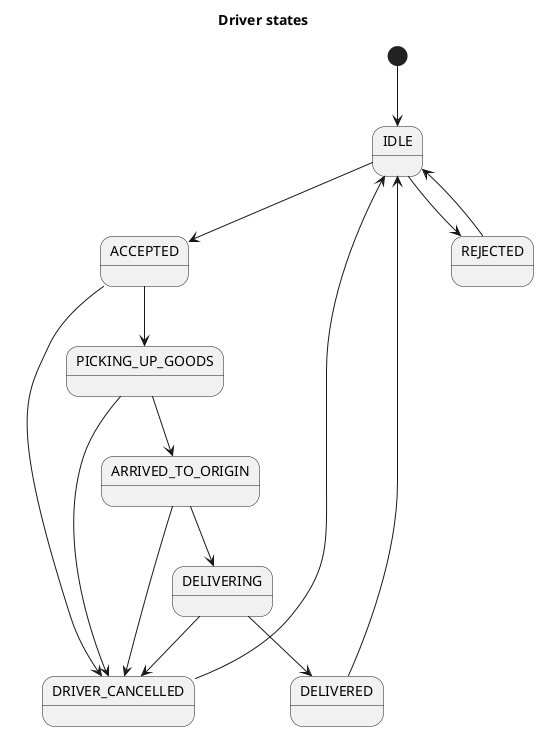 @startuml states-driver

skinparam monochrome true
title Driver states

[*] --> IDLE
IDLE --> ACCEPTED
IDLE --> REJECTED

ACCEPTED --> PICKING_UP_GOODS
ACCEPTED --> DRIVER_CANCELLED

PICKING_UP_GOODS --> ARRIVED_TO_ORIGIN
PICKING_UP_GOODS --> DRIVER_CANCELLED

ARRIVED_TO_ORIGIN --> DELIVERING
ARRIVED_TO_ORIGIN --> DRIVER_CANCELLED

DELIVERING --> DELIVERED
DELIVERING --> DRIVER_CANCELLED

DELIVERED --> IDLE

DRIVER_CANCELLED --> IDLE

REJECTED --> IDLE

@enduml